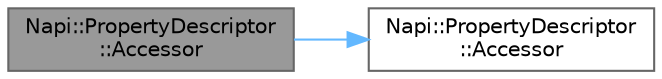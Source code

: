 digraph "Napi::PropertyDescriptor::Accessor"
{
 // LATEX_PDF_SIZE
  bgcolor="transparent";
  edge [fontname=Helvetica,fontsize=10,labelfontname=Helvetica,labelfontsize=10];
  node [fontname=Helvetica,fontsize=10,shape=box,height=0.2,width=0.4];
  rankdir="LR";
  Node1 [id="Node000001",label="Napi::PropertyDescriptor\l::Accessor",height=0.2,width=0.4,color="gray40", fillcolor="grey60", style="filled", fontcolor="black",tooltip=" "];
  Node1 -> Node2 [id="edge1_Node000001_Node000002",color="steelblue1",style="solid",tooltip=" "];
  Node2 [id="Node000002",label="Napi::PropertyDescriptor\l::Accessor",height=0.2,width=0.4,color="grey40", fillcolor="white", style="filled",URL="$class_napi_1_1_property_descriptor.html#a01edf1e6b77b071d2007a2b3fc4ac2e7",tooltip=" "];
}
